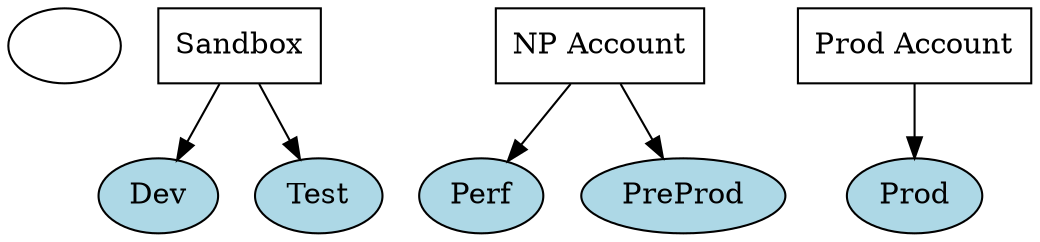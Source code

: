 digraph "controller" {

  // S3
  ""

  // Accounts
//  "Controller Account" [shape="rectangle", width="5"]
  "Sandbox" [shape="rectangle"]
  "NP Account" [shape="rectangle"]
  "Prod Account" [shape="rectangle"]

  // Environments
  "Dev" [fillcolor="lightblue", style="filled"]
  "Test" [fillcolor="lightblue", style="filled"]
  "Perf" [fillcolor="lightblue", style="filled"]
  "PreProd" [fillcolor="lightblue", style="filled"]
  "Prod" [fillcolor="lightblue", style="filled"]

// Account Relationships
//  "Controller Account" -> "Sandbox"
//  "Controller Account" -> "NP Account"
//  "Controller Account" -> "Prod Account"

  // Environment Relationships
  "Sandbox" -> "Dev"
  "Sandbox" -> "Test"
  "NP Account" -> "Perf"
  "NP Account" -> "PreProd"
  "Prod Account" -> "Prod"


}
